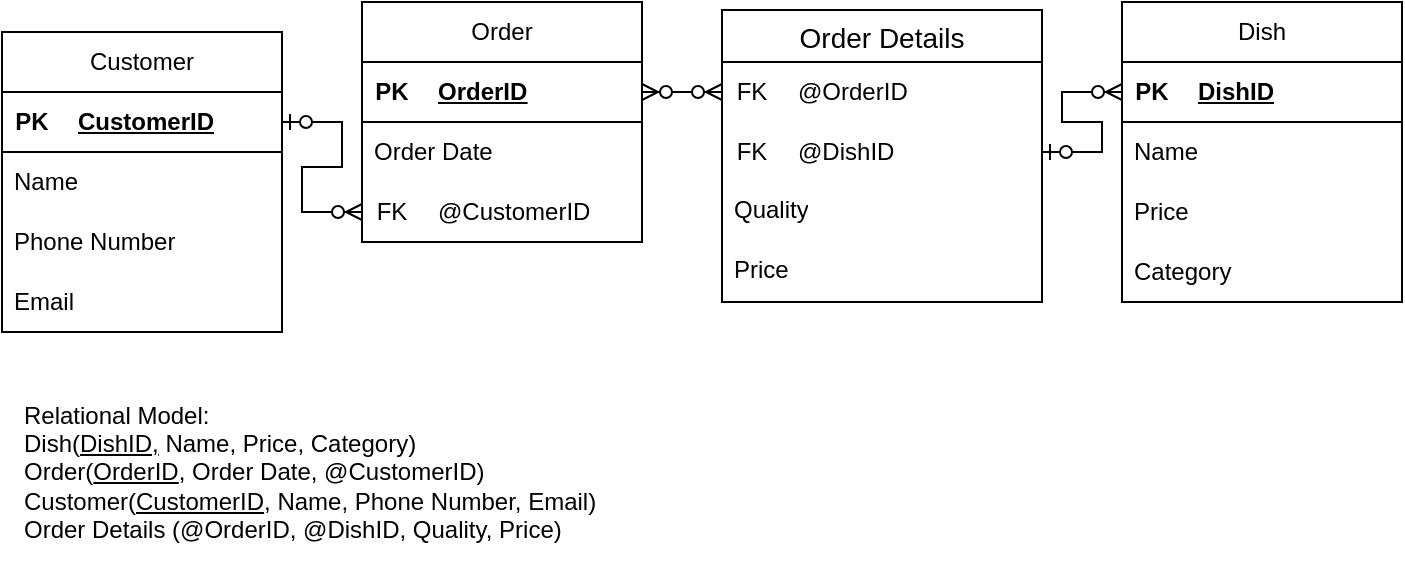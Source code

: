 <mxfile version="26.0.11" pages="2">
  <diagram id="R2lEEEUBdFMjLlhIrx00" name="Page-1">
    <mxGraphModel dx="1719" dy="893" grid="1" gridSize="10" guides="1" tooltips="1" connect="1" arrows="1" fold="1" page="1" pageScale="1" pageWidth="850" pageHeight="1100" math="0" shadow="0" extFonts="Permanent Marker^https://fonts.googleapis.com/css?family=Permanent+Marker">
      <root>
        <mxCell id="0" />
        <mxCell id="1" parent="0" />
        <mxCell id="-6LZZ457cSIV_1kljRgB-1" value="Dish" style="swimlane;fontStyle=0;childLayout=stackLayout;horizontal=1;startSize=30;horizontalStack=0;resizeParent=1;resizeParentMax=0;resizeLast=0;collapsible=1;marginBottom=0;whiteSpace=wrap;html=1;" vertex="1" parent="1">
          <mxGeometry x="570" y="215" width="140" height="150" as="geometry" />
        </mxCell>
        <mxCell id="-6LZZ457cSIV_1kljRgB-21" value="" style="shape=table;startSize=0;container=1;collapsible=1;childLayout=tableLayout;fixedRows=1;rowLines=0;fontStyle=0;align=center;resizeLast=1;strokeColor=none;fillColor=none;collapsible=0;" vertex="1" parent="-6LZZ457cSIV_1kljRgB-1">
          <mxGeometry y="30" width="140" height="30" as="geometry" />
        </mxCell>
        <mxCell id="-6LZZ457cSIV_1kljRgB-22" value="" style="shape=tableRow;horizontal=0;startSize=0;swimlaneHead=0;swimlaneBody=0;fillColor=none;collapsible=0;dropTarget=0;points=[[0,0.5],[1,0.5]];portConstraint=eastwest;top=0;left=0;right=0;bottom=1;" vertex="1" parent="-6LZZ457cSIV_1kljRgB-21">
          <mxGeometry width="140" height="30" as="geometry" />
        </mxCell>
        <mxCell id="-6LZZ457cSIV_1kljRgB-23" value="PK" style="shape=partialRectangle;connectable=0;fillColor=none;top=0;left=0;bottom=0;right=0;fontStyle=1;overflow=hidden;whiteSpace=wrap;html=1;" vertex="1" parent="-6LZZ457cSIV_1kljRgB-22">
          <mxGeometry width="30" height="30" as="geometry">
            <mxRectangle width="30" height="30" as="alternateBounds" />
          </mxGeometry>
        </mxCell>
        <mxCell id="-6LZZ457cSIV_1kljRgB-24" value="&lt;u style=&quot;&quot;&gt;DishID&lt;/u&gt;" style="shape=partialRectangle;connectable=0;fillColor=none;top=0;left=0;bottom=0;right=0;align=left;spacingLeft=6;fontStyle=5;overflow=hidden;whiteSpace=wrap;html=1;" vertex="1" parent="-6LZZ457cSIV_1kljRgB-22">
          <mxGeometry x="30" width="110" height="30" as="geometry">
            <mxRectangle width="110" height="30" as="alternateBounds" />
          </mxGeometry>
        </mxCell>
        <mxCell id="-6LZZ457cSIV_1kljRgB-3" value="Name" style="text;strokeColor=none;fillColor=none;align=left;verticalAlign=middle;spacingLeft=4;spacingRight=4;overflow=hidden;points=[[0,0.5],[1,0.5]];portConstraint=eastwest;rotatable=0;whiteSpace=wrap;html=1;" vertex="1" parent="-6LZZ457cSIV_1kljRgB-1">
          <mxGeometry y="60" width="140" height="30" as="geometry" />
        </mxCell>
        <mxCell id="-6LZZ457cSIV_1kljRgB-5" value="Price" style="text;strokeColor=none;fillColor=none;align=left;verticalAlign=middle;spacingLeft=4;spacingRight=4;overflow=hidden;points=[[0,0.5],[1,0.5]];portConstraint=eastwest;rotatable=0;whiteSpace=wrap;html=1;" vertex="1" parent="-6LZZ457cSIV_1kljRgB-1">
          <mxGeometry y="90" width="140" height="30" as="geometry" />
        </mxCell>
        <mxCell id="-6LZZ457cSIV_1kljRgB-6" value="Category" style="text;strokeColor=none;fillColor=none;align=left;verticalAlign=middle;spacingLeft=4;spacingRight=4;overflow=hidden;points=[[0,0.5],[1,0.5]];portConstraint=eastwest;rotatable=0;whiteSpace=wrap;html=1;" vertex="1" parent="-6LZZ457cSIV_1kljRgB-1">
          <mxGeometry y="120" width="140" height="30" as="geometry" />
        </mxCell>
        <mxCell id="-6LZZ457cSIV_1kljRgB-7" value="Customer" style="swimlane;fontStyle=0;childLayout=stackLayout;horizontal=1;startSize=30;horizontalStack=0;resizeParent=1;resizeParentMax=0;resizeLast=0;collapsible=1;marginBottom=0;whiteSpace=wrap;html=1;" vertex="1" parent="1">
          <mxGeometry x="10" y="230" width="140" height="150" as="geometry" />
        </mxCell>
        <mxCell id="-6LZZ457cSIV_1kljRgB-25" value="" style="shape=table;startSize=0;container=1;collapsible=1;childLayout=tableLayout;fixedRows=1;rowLines=0;fontStyle=0;align=center;resizeLast=1;strokeColor=none;fillColor=none;collapsible=0;" vertex="1" parent="-6LZZ457cSIV_1kljRgB-7">
          <mxGeometry y="30" width="140" height="30" as="geometry" />
        </mxCell>
        <mxCell id="-6LZZ457cSIV_1kljRgB-26" value="" style="shape=tableRow;horizontal=0;startSize=0;swimlaneHead=0;swimlaneBody=0;fillColor=none;collapsible=0;dropTarget=0;points=[[0,0.5],[1,0.5]];portConstraint=eastwest;top=0;left=0;right=0;bottom=1;" vertex="1" parent="-6LZZ457cSIV_1kljRgB-25">
          <mxGeometry width="140" height="30" as="geometry" />
        </mxCell>
        <mxCell id="-6LZZ457cSIV_1kljRgB-27" value="PK" style="shape=partialRectangle;connectable=0;fillColor=none;top=0;left=0;bottom=0;right=0;fontStyle=1;overflow=hidden;whiteSpace=wrap;html=1;" vertex="1" parent="-6LZZ457cSIV_1kljRgB-26">
          <mxGeometry width="30" height="30" as="geometry">
            <mxRectangle width="30" height="30" as="alternateBounds" />
          </mxGeometry>
        </mxCell>
        <mxCell id="-6LZZ457cSIV_1kljRgB-28" value="&lt;u style=&quot;&quot;&gt;CustomerID&lt;/u&gt;" style="shape=partialRectangle;connectable=0;fillColor=none;top=0;left=0;bottom=0;right=0;align=left;spacingLeft=6;fontStyle=5;overflow=hidden;whiteSpace=wrap;html=1;" vertex="1" parent="-6LZZ457cSIV_1kljRgB-26">
          <mxGeometry x="30" width="110" height="30" as="geometry">
            <mxRectangle width="110" height="30" as="alternateBounds" />
          </mxGeometry>
        </mxCell>
        <mxCell id="-6LZZ457cSIV_1kljRgB-9" value="Name" style="text;strokeColor=none;fillColor=none;align=left;verticalAlign=middle;spacingLeft=4;spacingRight=4;overflow=hidden;points=[[0,0.5],[1,0.5]];portConstraint=eastwest;rotatable=0;whiteSpace=wrap;html=1;" vertex="1" parent="-6LZZ457cSIV_1kljRgB-7">
          <mxGeometry y="60" width="140" height="30" as="geometry" />
        </mxCell>
        <mxCell id="-6LZZ457cSIV_1kljRgB-10" value="Phone Number" style="text;strokeColor=none;fillColor=none;align=left;verticalAlign=middle;spacingLeft=4;spacingRight=4;overflow=hidden;points=[[0,0.5],[1,0.5]];portConstraint=eastwest;rotatable=0;whiteSpace=wrap;html=1;" vertex="1" parent="-6LZZ457cSIV_1kljRgB-7">
          <mxGeometry y="90" width="140" height="30" as="geometry" />
        </mxCell>
        <mxCell id="-6LZZ457cSIV_1kljRgB-11" value="Email" style="text;strokeColor=none;fillColor=none;align=left;verticalAlign=middle;spacingLeft=4;spacingRight=4;overflow=hidden;points=[[0,0.5],[1,0.5]];portConstraint=eastwest;rotatable=0;whiteSpace=wrap;html=1;" vertex="1" parent="-6LZZ457cSIV_1kljRgB-7">
          <mxGeometry y="120" width="140" height="30" as="geometry" />
        </mxCell>
        <mxCell id="-6LZZ457cSIV_1kljRgB-12" value="Order" style="swimlane;fontStyle=0;childLayout=stackLayout;horizontal=1;startSize=30;horizontalStack=0;resizeParent=1;resizeParentMax=0;resizeLast=0;collapsible=1;marginBottom=0;whiteSpace=wrap;html=1;" vertex="1" parent="1">
          <mxGeometry x="190" y="215" width="140" height="120" as="geometry" />
        </mxCell>
        <mxCell id="-6LZZ457cSIV_1kljRgB-17" value="" style="shape=table;startSize=0;container=1;collapsible=1;childLayout=tableLayout;fixedRows=1;rowLines=0;fontStyle=0;align=center;resizeLast=1;strokeColor=none;fillColor=none;collapsible=0;" vertex="1" parent="-6LZZ457cSIV_1kljRgB-12">
          <mxGeometry y="30" width="140" height="30" as="geometry" />
        </mxCell>
        <mxCell id="-6LZZ457cSIV_1kljRgB-18" value="" style="shape=tableRow;horizontal=0;startSize=0;swimlaneHead=0;swimlaneBody=0;fillColor=none;collapsible=0;dropTarget=0;points=[[0,0.5],[1,0.5]];portConstraint=eastwest;top=0;left=0;right=0;bottom=1;" vertex="1" parent="-6LZZ457cSIV_1kljRgB-17">
          <mxGeometry width="140" height="30" as="geometry" />
        </mxCell>
        <mxCell id="-6LZZ457cSIV_1kljRgB-19" value="PK" style="shape=partialRectangle;connectable=0;fillColor=none;top=0;left=0;bottom=0;right=0;fontStyle=1;overflow=hidden;whiteSpace=wrap;html=1;" vertex="1" parent="-6LZZ457cSIV_1kljRgB-18">
          <mxGeometry width="30" height="30" as="geometry">
            <mxRectangle width="30" height="30" as="alternateBounds" />
          </mxGeometry>
        </mxCell>
        <mxCell id="-6LZZ457cSIV_1kljRgB-20" value="&lt;u style=&quot;&quot;&gt;OrderID&lt;/u&gt;" style="shape=partialRectangle;connectable=0;fillColor=none;top=0;left=0;bottom=0;right=0;align=left;spacingLeft=6;fontStyle=5;overflow=hidden;whiteSpace=wrap;html=1;" vertex="1" parent="-6LZZ457cSIV_1kljRgB-18">
          <mxGeometry x="30" width="110" height="30" as="geometry">
            <mxRectangle width="110" height="30" as="alternateBounds" />
          </mxGeometry>
        </mxCell>
        <mxCell id="-6LZZ457cSIV_1kljRgB-14" value="Order Date" style="text;strokeColor=none;fillColor=none;align=left;verticalAlign=middle;spacingLeft=4;spacingRight=4;overflow=hidden;points=[[0,0.5],[1,0.5]];portConstraint=eastwest;rotatable=0;whiteSpace=wrap;html=1;" vertex="1" parent="-6LZZ457cSIV_1kljRgB-12">
          <mxGeometry y="60" width="140" height="30" as="geometry" />
        </mxCell>
        <mxCell id="-6LZZ457cSIV_1kljRgB-29" value="" style="shape=table;startSize=0;container=1;collapsible=1;childLayout=tableLayout;fixedRows=1;rowLines=0;fontStyle=0;align=center;resizeLast=1;strokeColor=none;fillColor=none;collapsible=0;" vertex="1" parent="-6LZZ457cSIV_1kljRgB-12">
          <mxGeometry y="90" width="140" height="30" as="geometry" />
        </mxCell>
        <mxCell id="-6LZZ457cSIV_1kljRgB-30" value="" style="shape=tableRow;horizontal=0;startSize=0;swimlaneHead=0;swimlaneBody=0;fillColor=none;collapsible=0;dropTarget=0;points=[[0,0.5],[1,0.5]];portConstraint=eastwest;top=0;left=0;right=0;bottom=0;" vertex="1" parent="-6LZZ457cSIV_1kljRgB-29">
          <mxGeometry width="140" height="30" as="geometry" />
        </mxCell>
        <mxCell id="-6LZZ457cSIV_1kljRgB-31" value="FK" style="shape=partialRectangle;connectable=0;fillColor=none;top=0;left=0;bottom=0;right=0;fontStyle=0;overflow=hidden;whiteSpace=wrap;html=1;" vertex="1" parent="-6LZZ457cSIV_1kljRgB-30">
          <mxGeometry width="30" height="30" as="geometry">
            <mxRectangle width="30" height="30" as="alternateBounds" />
          </mxGeometry>
        </mxCell>
        <mxCell id="-6LZZ457cSIV_1kljRgB-32" value="@CustomerID" style="shape=partialRectangle;connectable=0;fillColor=none;top=0;left=0;bottom=0;right=0;align=left;spacingLeft=6;fontStyle=0;overflow=hidden;whiteSpace=wrap;html=1;" vertex="1" parent="-6LZZ457cSIV_1kljRgB-30">
          <mxGeometry x="30" width="110" height="30" as="geometry">
            <mxRectangle width="110" height="30" as="alternateBounds" />
          </mxGeometry>
        </mxCell>
        <mxCell id="-6LZZ457cSIV_1kljRgB-37" value="Order Details" style="swimlane;fontStyle=0;childLayout=stackLayout;horizontal=1;startSize=26;horizontalStack=0;resizeParent=1;resizeParentMax=0;resizeLast=0;collapsible=1;marginBottom=0;align=center;fontSize=14;" vertex="1" parent="1">
          <mxGeometry x="370" y="219" width="160" height="146" as="geometry" />
        </mxCell>
        <mxCell id="9hTniztMKZO47nfNn0OY-11" value="" style="shape=table;startSize=0;container=1;collapsible=1;childLayout=tableLayout;fixedRows=1;rowLines=0;fontStyle=0;align=center;resizeLast=1;strokeColor=none;fillColor=none;collapsible=0;" vertex="1" parent="-6LZZ457cSIV_1kljRgB-37">
          <mxGeometry y="26" width="160" height="60" as="geometry" />
        </mxCell>
        <mxCell id="9hTniztMKZO47nfNn0OY-12" value="" style="shape=tableRow;horizontal=0;startSize=0;swimlaneHead=0;swimlaneBody=0;fillColor=none;collapsible=0;dropTarget=0;points=[[0,0.5],[1,0.5]];portConstraint=eastwest;top=0;left=0;right=0;bottom=0;" vertex="1" parent="9hTniztMKZO47nfNn0OY-11">
          <mxGeometry width="160" height="30" as="geometry" />
        </mxCell>
        <mxCell id="9hTniztMKZO47nfNn0OY-13" value="FK" style="shape=partialRectangle;connectable=0;fillColor=none;top=0;left=0;bottom=0;right=0;fontStyle=0;overflow=hidden;whiteSpace=wrap;html=1;" vertex="1" parent="9hTniztMKZO47nfNn0OY-12">
          <mxGeometry width="30" height="30" as="geometry">
            <mxRectangle width="30" height="30" as="alternateBounds" />
          </mxGeometry>
        </mxCell>
        <mxCell id="9hTniztMKZO47nfNn0OY-14" value="@OrderID" style="shape=partialRectangle;connectable=0;fillColor=none;top=0;left=0;bottom=0;right=0;align=left;spacingLeft=6;fontStyle=0;overflow=hidden;whiteSpace=wrap;html=1;" vertex="1" parent="9hTniztMKZO47nfNn0OY-12">
          <mxGeometry x="30" width="130" height="30" as="geometry">
            <mxRectangle width="130" height="30" as="alternateBounds" />
          </mxGeometry>
        </mxCell>
        <mxCell id="9hTniztMKZO47nfNn0OY-8" value="" style="shape=tableRow;horizontal=0;startSize=0;swimlaneHead=0;swimlaneBody=0;fillColor=none;collapsible=0;dropTarget=0;points=[[0,0.5],[1,0.5]];portConstraint=eastwest;top=0;left=0;right=0;bottom=0;" vertex="1" parent="9hTniztMKZO47nfNn0OY-11">
          <mxGeometry y="30" width="160" height="30" as="geometry" />
        </mxCell>
        <mxCell id="9hTniztMKZO47nfNn0OY-9" value="FK" style="shape=partialRectangle;connectable=0;fillColor=none;top=0;left=0;bottom=0;right=0;fontStyle=0;overflow=hidden;whiteSpace=wrap;html=1;" vertex="1" parent="9hTniztMKZO47nfNn0OY-8">
          <mxGeometry width="30" height="30" as="geometry">
            <mxRectangle width="30" height="30" as="alternateBounds" />
          </mxGeometry>
        </mxCell>
        <mxCell id="9hTniztMKZO47nfNn0OY-10" value="@DishID" style="shape=partialRectangle;connectable=0;fillColor=none;top=0;left=0;bottom=0;right=0;align=left;spacingLeft=6;fontStyle=0;overflow=hidden;whiteSpace=wrap;html=1;" vertex="1" parent="9hTniztMKZO47nfNn0OY-8">
          <mxGeometry x="30" width="130" height="30" as="geometry">
            <mxRectangle width="130" height="30" as="alternateBounds" />
          </mxGeometry>
        </mxCell>
        <mxCell id="-6LZZ457cSIV_1kljRgB-38" value="Quality" style="text;strokeColor=none;fillColor=none;spacingLeft=4;spacingRight=4;overflow=hidden;rotatable=0;points=[[0,0.5],[1,0.5]];portConstraint=eastwest;fontSize=12;whiteSpace=wrap;html=1;" vertex="1" parent="-6LZZ457cSIV_1kljRgB-37">
          <mxGeometry y="86" width="160" height="30" as="geometry" />
        </mxCell>
        <mxCell id="-6LZZ457cSIV_1kljRgB-39" value="Price" style="text;strokeColor=none;fillColor=none;spacingLeft=4;spacingRight=4;overflow=hidden;rotatable=0;points=[[0,0.5],[1,0.5]];portConstraint=eastwest;fontSize=12;whiteSpace=wrap;html=1;" vertex="1" parent="-6LZZ457cSIV_1kljRgB-37">
          <mxGeometry y="116" width="160" height="30" as="geometry" />
        </mxCell>
        <mxCell id="9hTniztMKZO47nfNn0OY-1" value="Relational Model:&lt;div&gt;Dish(&lt;u&gt;DishID,&lt;/u&gt;&amp;nbsp;Name, Price, Category&lt;span style=&quot;background-color: transparent; color: light-dark(rgb(0, 0, 0), rgb(255, 255, 255));&quot;&gt;)&lt;/span&gt;&lt;/div&gt;&lt;div&gt;&lt;span style=&quot;background-color: transparent; color: light-dark(rgb(0, 0, 0), rgb(255, 255, 255));&quot;&gt;Order(&lt;u&gt;OrderID&lt;/u&gt;, Order Date, @CustomerID)&lt;/span&gt;&lt;/div&gt;&lt;div&gt;&lt;span style=&quot;background-color: transparent; color: light-dark(rgb(0, 0, 0), rgb(255, 255, 255));&quot;&gt;Customer(&lt;u&gt;CustomerID&lt;/u&gt;, Name, Phone Number, Email)&lt;/span&gt;&lt;/div&gt;&lt;div&gt;&lt;span style=&quot;background-color: transparent; color: light-dark(rgb(0, 0, 0), rgb(255, 255, 255));&quot;&gt;Order Details (@OrderID, @DishID, Quality, Price)&lt;/span&gt;&lt;/div&gt;" style="text;html=1;align=left;verticalAlign=middle;resizable=0;points=[];autosize=1;strokeColor=none;fillColor=none;" vertex="1" parent="1">
          <mxGeometry x="19" y="405" width="310" height="90" as="geometry" />
        </mxCell>
        <mxCell id="9hTniztMKZO47nfNn0OY-4" value="" style="edgeStyle=entityRelationEdgeStyle;fontSize=12;html=1;endArrow=ERzeroToMany;startArrow=ERzeroToOne;rounded=0;exitX=1;exitY=0.5;exitDx=0;exitDy=0;" edge="1" parent="1" source="-6LZZ457cSIV_1kljRgB-26" target="-6LZZ457cSIV_1kljRgB-30">
          <mxGeometry width="100" height="100" relative="1" as="geometry">
            <mxPoint x="320" y="460" as="sourcePoint" />
            <mxPoint x="420" y="360" as="targetPoint" />
          </mxGeometry>
        </mxCell>
        <mxCell id="9hTniztMKZO47nfNn0OY-6" value="" style="edgeStyle=entityRelationEdgeStyle;fontSize=12;html=1;endArrow=ERzeroToMany;endFill=1;startArrow=ERzeroToMany;rounded=0;" edge="1" parent="1" source="-6LZZ457cSIV_1kljRgB-18" target="9hTniztMKZO47nfNn0OY-12">
          <mxGeometry width="100" height="100" relative="1" as="geometry">
            <mxPoint x="400" y="497" as="sourcePoint" />
            <mxPoint x="440" y="495" as="targetPoint" />
            <Array as="points">
              <mxPoint x="461" y="737" />
              <mxPoint x="481" y="677" />
            </Array>
          </mxGeometry>
        </mxCell>
        <mxCell id="9hTniztMKZO47nfNn0OY-15" value="" style="edgeStyle=entityRelationEdgeStyle;fontSize=12;html=1;endArrow=ERzeroToMany;startArrow=ERzeroToOne;rounded=0;exitX=1;exitY=0.5;exitDx=0;exitDy=0;entryX=0;entryY=0.5;entryDx=0;entryDy=0;" edge="1" parent="1" source="9hTniztMKZO47nfNn0OY-8" target="-6LZZ457cSIV_1kljRgB-22">
          <mxGeometry width="100" height="100" relative="1" as="geometry">
            <mxPoint x="320" y="460" as="sourcePoint" />
            <mxPoint x="420" y="360" as="targetPoint" />
          </mxGeometry>
        </mxCell>
      </root>
    </mxGraphModel>
  </diagram>
  <diagram id="SUO8bw6l-TOvmOcCucEo" name="Page-2">
    <mxGraphModel dx="1461" dy="759" grid="1" gridSize="10" guides="1" tooltips="1" connect="1" arrows="1" fold="1" page="1" pageScale="1" pageWidth="827" pageHeight="1169" math="0" shadow="0">
      <root>
        <mxCell id="0" />
        <mxCell id="1" parent="0" />
      </root>
    </mxGraphModel>
  </diagram>
</mxfile>

